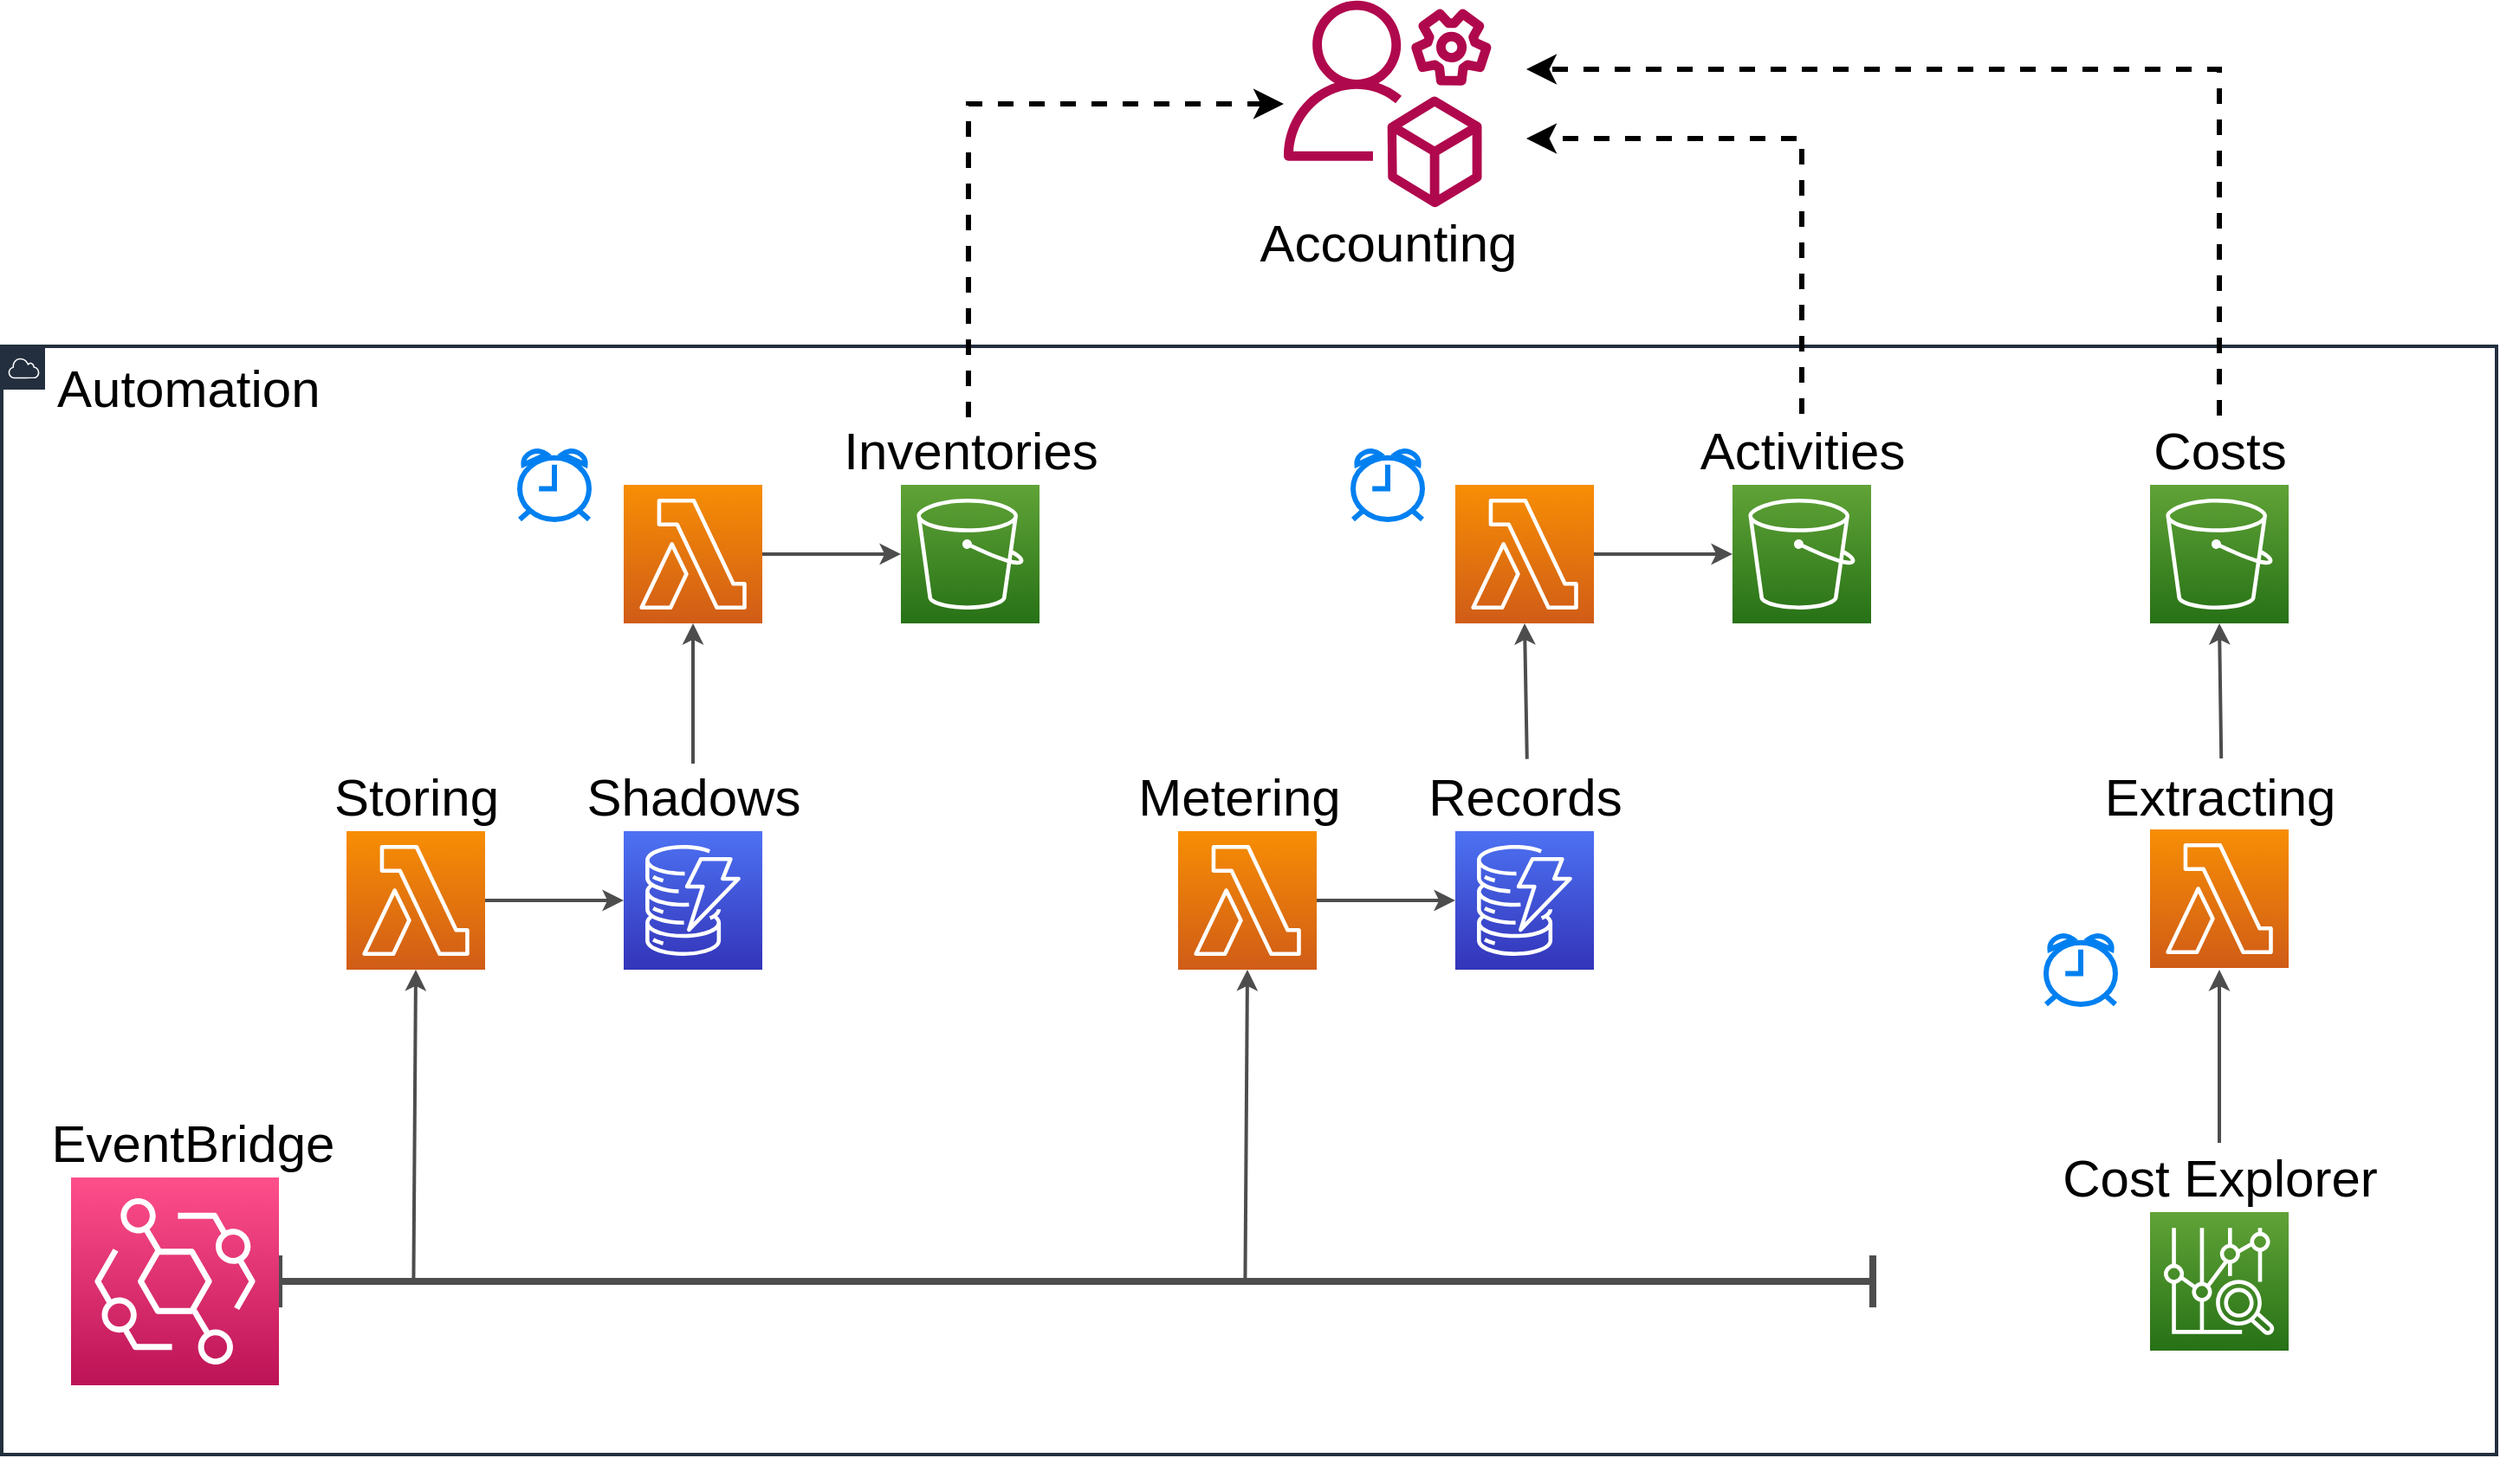 <mxfile version="20.8.16" type="device"><diagram id="Ht1M8jgEwFfnCIfOTk4-" name="Page-1"><mxGraphModel dx="1026" dy="743" grid="1" gridSize="10" guides="1" tooltips="1" connect="1" arrows="1" fold="1" page="1" pageScale="1" pageWidth="1600" pageHeight="900" background="#FFFFFF" math="0" shadow="0"><root><mxCell id="0"/><mxCell id="1" parent="0"/><mxCell id="lNVfGLFAs1jdNbvyQik3-2" value="&lt;font style=&quot;font-size: 30px;&quot;&gt;Automation&lt;/font&gt;" style="points=[[0,0],[0.25,0],[0.5,0],[0.75,0],[1,0],[1,0.25],[1,0.5],[1,0.75],[1,1],[0.75,1],[0.5,1],[0.25,1],[0,1],[0,0.75],[0,0.5],[0,0.25]];outlineConnect=0;gradientColor=none;html=1;whiteSpace=wrap;fontSize=30;fontStyle=0;container=0;pointerEvents=0;collapsible=0;recursiveResize=0;shape=mxgraph.aws4.group;grIcon=mxgraph.aws4.group_aws_cloud;strokeColor=#232F3E;fillColor=none;verticalAlign=top;align=left;spacingLeft=30;fontColor=#000000;dashed=0;strokeWidth=2;" parent="1" vertex="1"><mxGeometry x="80" y="240" width="1440" height="640" as="geometry"/></mxCell><mxCell id="lNVfGLFAs1jdNbvyQik3-12" value="" style="shape=crossbar;whiteSpace=wrap;html=1;rounded=1;fontSize=30;shadow=0;strokeWidth=4;strokeColor=#4D4D4D;fontColor=#000000;" parent="1" vertex="1"><mxGeometry x="240" y="765" width="920" height="30" as="geometry"/></mxCell><mxCell id="lNVfGLFAs1jdNbvyQik3-79" value="" style="endArrow=classic;html=1;rounded=0;fontSize=30;strokeColor=#4D4D4D;strokeWidth=2;entryX=0.5;entryY=1;entryDx=0;entryDy=0;entryPerimeter=0;fontColor=#000000;exitX=0.128;exitY=0.467;exitDx=0;exitDy=0;exitPerimeter=0;" parent="1" target="lNVfGLFAs1jdNbvyQik3-105" edge="1"><mxGeometry width="50" height="50" relative="1" as="geometry"><mxPoint x="317.72" y="779.01" as="sourcePoint"/><mxPoint x="557.579" y="636" as="targetPoint"/></mxGeometry></mxCell><mxCell id="lNVfGLFAs1jdNbvyQik3-105" value="" style="sketch=0;points=[[0,0,0],[0.25,0,0],[0.5,0,0],[0.75,0,0],[1,0,0],[0,1,0],[0.25,1,0],[0.5,1,0],[0.75,1,0],[1,1,0],[0,0.25,0],[0,0.5,0],[0,0.75,0],[1,0.25,0],[1,0.5,0],[1,0.75,0]];outlineConnect=0;fontColor=#000000;gradientColor=#F78E04;gradientDirection=north;fillColor=#D05C17;strokeColor=#ffffff;dashed=0;verticalLabelPosition=bottom;verticalAlign=top;align=center;html=1;fontSize=30;fontStyle=0;aspect=fixed;shape=mxgraph.aws4.resourceIcon;resIcon=mxgraph.aws4.lambda;shadow=0;" parent="1" vertex="1"><mxGeometry x="279" y="520" width="80" height="80" as="geometry"/></mxCell><mxCell id="lNVfGLFAs1jdNbvyQik3-106" value="" style="sketch=0;points=[[0,0,0],[0.25,0,0],[0.5,0,0],[0.75,0,0],[1,0,0],[0,1,0],[0.25,1,0],[0.5,1,0],[0.75,1,0],[1,1,0],[0,0.25,0],[0,0.5,0],[0,0.75,0],[1,0.25,0],[1,0.5,0],[1,0.75,0]];outlineConnect=0;fontColor=#000000;gradientColor=#F78E04;gradientDirection=north;fillColor=#D05C17;strokeColor=#ffffff;dashed=0;verticalLabelPosition=bottom;verticalAlign=top;align=center;html=1;fontSize=30;fontStyle=0;aspect=fixed;shape=mxgraph.aws4.resourceIcon;resIcon=mxgraph.aws4.lambda;shadow=0;" parent="1" vertex="1"><mxGeometry x="439" y="320" width="80" height="80" as="geometry"/></mxCell><mxCell id="lNVfGLFAs1jdNbvyQik3-113" value="" style="html=1;verticalLabelPosition=bottom;align=center;labelBackgroundColor=#ffffff;verticalAlign=top;strokeWidth=3;strokeColor=#0080F0;shadow=0;dashed=0;shape=mxgraph.ios7.icons.alarm_clock;fontSize=30;fillColor=none;fontColor=#000000;" parent="1" vertex="1"><mxGeometry x="379" y="300" width="40" height="40" as="geometry"/></mxCell><mxCell id="lNVfGLFAs1jdNbvyQik3-3" value="" style="sketch=0;points=[[0,0,0],[0.25,0,0],[0.5,0,0],[0.75,0,0],[1,0,0],[0,1,0],[0.25,1,0],[0.5,1,0],[0.75,1,0],[1,1,0],[0,0.25,0],[0,0.5,0],[0,0.75,0],[1,0.25,0],[1,0.5,0],[1,0.75,0]];outlineConnect=0;fontColor=#000000;gradientColor=#FF4F8B;gradientDirection=north;fillColor=#BC1356;strokeColor=#ffffff;dashed=0;verticalLabelPosition=bottom;verticalAlign=top;align=center;html=1;fontSize=30;fontStyle=0;aspect=fixed;shape=mxgraph.aws4.resourceIcon;resIcon=mxgraph.aws4.eventbridge;" parent="1" vertex="1"><mxGeometry x="120.0" y="720" width="120" height="120" as="geometry"/></mxCell><mxCell id="lNVfGLFAs1jdNbvyQik3-41" value="&lt;font style=&quot;font-size: 30px;&quot;&gt;EventBridge&lt;/font&gt;" style="text;html=1;resizable=0;points=[];autosize=1;align=center;verticalAlign=top;spacingTop=-4;fontSize=30;fontStyle=0;fontColor=#000000;" parent="1" vertex="1"><mxGeometry x="100.0" y="680" width="180" height="40" as="geometry"/></mxCell><mxCell id="jZqfp6MoiFv1Xp_olDQf-8" value="" style="endArrow=classic;html=1;rounded=0;fontSize=30;strokeColor=#4D4D4D;strokeWidth=2;fontColor=#000000;exitX=1;exitY=0.5;exitDx=0;exitDy=0;exitPerimeter=0;" parent="1" source="lNVfGLFAs1jdNbvyQik3-105" target="jZqfp6MoiFv1Xp_olDQf-19" edge="1"><mxGeometry width="50" height="50" relative="1" as="geometry"><mxPoint x="646" y="520" as="sourcePoint"/><mxPoint x="638" y="518" as="targetPoint"/></mxGeometry></mxCell><mxCell id="jZqfp6MoiFv1Xp_olDQf-9" value="" style="endArrow=classic;html=1;rounded=0;fontSize=30;strokeColor=#4D4D4D;strokeWidth=2;exitX=1;exitY=0.5;exitDx=0;exitDy=0;exitPerimeter=0;fontColor=#000000;entryX=0;entryY=0.5;entryDx=0;entryDy=0;entryPerimeter=0;" parent="1" source="lNVfGLFAs1jdNbvyQik3-106" target="jZqfp6MoiFv1Xp_olDQf-20" edge="1"><mxGeometry width="50" height="50" relative="1" as="geometry"><mxPoint x="967.56" y="787.99" as="sourcePoint"/><mxPoint x="959" y="360" as="targetPoint"/></mxGeometry></mxCell><mxCell id="jZqfp6MoiFv1Xp_olDQf-11" value="Shadows" style="text;html=1;resizable=0;points=[];autosize=1;align=center;verticalAlign=top;spacingTop=-4;fontSize=30;fontStyle=0;fontColor=#000000;" parent="1" vertex="1"><mxGeometry x="404" y="480" width="150" height="40" as="geometry"/></mxCell><mxCell id="jZqfp6MoiFv1Xp_olDQf-16" value="" style="edgeStyle=segmentEdgeStyle;endArrow=classic;html=1;curved=0;rounded=0;endSize=8;startSize=8;fontColor=#FFFFFF;strokeWidth=3;dashed=1;exitX=0.494;exitY=0.025;exitDx=0;exitDy=0;exitPerimeter=0;" parent="1" source="jZqfp6MoiFv1Xp_olDQf-21" target="jZqfp6MoiFv1Xp_olDQf-34" edge="1"><mxGeometry width="50" height="50" relative="1" as="geometry"><mxPoint x="1040.98" y="237" as="sourcePoint"/><mxPoint x="943.78" y="100" as="targetPoint"/><Array as="points"><mxPoint x="638" y="100"/></Array></mxGeometry></mxCell><mxCell id="jZqfp6MoiFv1Xp_olDQf-17" value="" style="edgeStyle=segmentEdgeStyle;endArrow=classic;html=1;curved=0;rounded=0;endSize=8;startSize=8;fontColor=#FFFFFF;strokeWidth=3;dashed=1;exitX=0.5;exitY=-0.025;exitDx=0;exitDy=0;exitPerimeter=0;" parent="1" source="jZqfp6MoiFv1Xp_olDQf-32" edge="1"><mxGeometry width="50" height="50" relative="1" as="geometry"><mxPoint x="1360" y="237" as="sourcePoint"/><mxPoint x="960" y="120" as="targetPoint"/><Array as="points"><mxPoint x="1119" y="120"/></Array></mxGeometry></mxCell><mxCell id="jZqfp6MoiFv1Xp_olDQf-19" value="" style="sketch=0;points=[[0,0,0],[0.25,0,0],[0.5,0,0],[0.75,0,0],[1,0,0],[0,1,0],[0.25,1,0],[0.5,1,0],[0.75,1,0],[1,1,0],[0,0.25,0],[0,0.5,0],[0,0.75,0],[1,0.25,0],[1,0.5,0],[1,0.75,0]];outlineConnect=0;fontColor=#232F3E;gradientColor=#4D72F3;gradientDirection=north;fillColor=#3334B9;strokeColor=#ffffff;dashed=0;verticalLabelPosition=bottom;verticalAlign=top;align=center;html=1;fontSize=12;fontStyle=0;aspect=fixed;shape=mxgraph.aws4.resourceIcon;resIcon=mxgraph.aws4.dynamodb;" parent="1" vertex="1"><mxGeometry x="439" y="520" width="80" height="80" as="geometry"/></mxCell><mxCell id="jZqfp6MoiFv1Xp_olDQf-20" value="" style="sketch=0;points=[[0,0,0],[0.25,0,0],[0.5,0,0],[0.75,0,0],[1,0,0],[0,1,0],[0.25,1,0],[0.5,1,0],[0.75,1,0],[1,1,0],[0,0.25,0],[0,0.5,0],[0,0.75,0],[1,0.25,0],[1,0.5,0],[1,0.75,0]];outlineConnect=0;fontColor=#232F3E;gradientColor=#60A337;gradientDirection=north;fillColor=#277116;strokeColor=#ffffff;dashed=0;verticalLabelPosition=bottom;verticalAlign=top;align=center;html=1;fontSize=12;fontStyle=0;aspect=fixed;shape=mxgraph.aws4.resourceIcon;resIcon=mxgraph.aws4.s3;" parent="1" vertex="1"><mxGeometry x="599" y="320" width="80" height="80" as="geometry"/></mxCell><mxCell id="jZqfp6MoiFv1Xp_olDQf-21" value="Inventories" style="text;html=1;resizable=0;points=[];autosize=1;align=center;verticalAlign=top;spacingTop=-4;fontSize=30;fontStyle=0;fontColor=#000000;" parent="1" vertex="1"><mxGeometry x="554" y="280" width="170" height="40" as="geometry"/></mxCell><mxCell id="jZqfp6MoiFv1Xp_olDQf-22" value="" style="endArrow=classic;html=1;rounded=0;fontSize=30;strokeColor=#4D4D4D;strokeWidth=2;exitX=0.5;exitY=0.025;exitDx=0;exitDy=0;exitPerimeter=0;fontColor=#000000;entryX=0.5;entryY=1;entryDx=0;entryDy=0;entryPerimeter=0;" parent="1" source="jZqfp6MoiFv1Xp_olDQf-11" target="lNVfGLFAs1jdNbvyQik3-106" edge="1"><mxGeometry width="50" height="50" relative="1" as="geometry"><mxPoint x="649" y="530" as="sourcePoint"/><mxPoint x="649" y="450" as="targetPoint"/></mxGeometry></mxCell><mxCell id="jZqfp6MoiFv1Xp_olDQf-23" value="" style="endArrow=classic;html=1;rounded=0;fontSize=30;strokeColor=#4D4D4D;strokeWidth=2;entryX=0.5;entryY=1;entryDx=0;entryDy=0;entryPerimeter=0;fontColor=#000000;exitX=0.128;exitY=0.467;exitDx=0;exitDy=0;exitPerimeter=0;" parent="1" target="jZqfp6MoiFv1Xp_olDQf-24" edge="1"><mxGeometry width="50" height="50" relative="1" as="geometry"><mxPoint x="797.72" y="779.01" as="sourcePoint"/><mxPoint x="1037.579" y="636" as="targetPoint"/></mxGeometry></mxCell><mxCell id="jZqfp6MoiFv1Xp_olDQf-24" value="" style="sketch=0;points=[[0,0,0],[0.25,0,0],[0.5,0,0],[0.75,0,0],[1,0,0],[0,1,0],[0.25,1,0],[0.5,1,0],[0.75,1,0],[1,1,0],[0,0.25,0],[0,0.5,0],[0,0.75,0],[1,0.25,0],[1,0.5,0],[1,0.75,0]];outlineConnect=0;fontColor=#000000;gradientColor=#F78E04;gradientDirection=north;fillColor=#D05C17;strokeColor=#ffffff;dashed=0;verticalLabelPosition=bottom;verticalAlign=top;align=center;html=1;fontSize=30;fontStyle=0;aspect=fixed;shape=mxgraph.aws4.resourceIcon;resIcon=mxgraph.aws4.lambda;shadow=0;" parent="1" vertex="1"><mxGeometry x="759" y="520" width="80" height="80" as="geometry"/></mxCell><mxCell id="jZqfp6MoiFv1Xp_olDQf-25" value="" style="sketch=0;points=[[0,0,0],[0.25,0,0],[0.5,0,0],[0.75,0,0],[1,0,0],[0,1,0],[0.25,1,0],[0.5,1,0],[0.75,1,0],[1,1,0],[0,0.25,0],[0,0.5,0],[0,0.75,0],[1,0.25,0],[1,0.5,0],[1,0.75,0]];outlineConnect=0;fontColor=#000000;gradientColor=#F78E04;gradientDirection=north;fillColor=#D05C17;strokeColor=#ffffff;dashed=0;verticalLabelPosition=bottom;verticalAlign=top;align=center;html=1;fontSize=30;fontStyle=0;aspect=fixed;shape=mxgraph.aws4.resourceIcon;resIcon=mxgraph.aws4.lambda;shadow=0;" parent="1" vertex="1"><mxGeometry x="919" y="320" width="80" height="80" as="geometry"/></mxCell><mxCell id="jZqfp6MoiFv1Xp_olDQf-26" value="" style="html=1;verticalLabelPosition=bottom;align=center;labelBackgroundColor=#ffffff;verticalAlign=top;strokeWidth=3;strokeColor=#0080F0;shadow=0;dashed=0;shape=mxgraph.ios7.icons.alarm_clock;fontSize=30;fillColor=none;fontColor=#000000;aspect=fixed;" parent="1" vertex="1"><mxGeometry x="860" y="300" width="40" height="40" as="geometry"/></mxCell><mxCell id="jZqfp6MoiFv1Xp_olDQf-27" value="" style="endArrow=classic;html=1;rounded=0;fontSize=30;strokeColor=#4D4D4D;strokeWidth=2;fontColor=#000000;exitX=1;exitY=0.5;exitDx=0;exitDy=0;exitPerimeter=0;" parent="1" source="jZqfp6MoiFv1Xp_olDQf-24" target="jZqfp6MoiFv1Xp_olDQf-30" edge="1"><mxGeometry width="50" height="50" relative="1" as="geometry"><mxPoint x="1126" y="520" as="sourcePoint"/><mxPoint x="1118" y="518" as="targetPoint"/></mxGeometry></mxCell><mxCell id="jZqfp6MoiFv1Xp_olDQf-28" value="" style="endArrow=classic;html=1;rounded=0;fontSize=30;strokeColor=#4D4D4D;strokeWidth=2;exitX=1;exitY=0.5;exitDx=0;exitDy=0;exitPerimeter=0;fontColor=#000000;entryX=0;entryY=0.5;entryDx=0;entryDy=0;entryPerimeter=0;" parent="1" source="jZqfp6MoiFv1Xp_olDQf-25" target="jZqfp6MoiFv1Xp_olDQf-31" edge="1"><mxGeometry width="50" height="50" relative="1" as="geometry"><mxPoint x="1447.56" y="787.99" as="sourcePoint"/><mxPoint x="1439" y="360" as="targetPoint"/></mxGeometry></mxCell><mxCell id="jZqfp6MoiFv1Xp_olDQf-29" value="Records" style="text;html=1;resizable=0;points=[];autosize=1;align=center;verticalAlign=top;spacingTop=-4;fontSize=30;fontStyle=0;fontColor=#000000;" parent="1" vertex="1"><mxGeometry x="889" y="480" width="140" height="40" as="geometry"/></mxCell><mxCell id="jZqfp6MoiFv1Xp_olDQf-30" value="" style="sketch=0;points=[[0,0,0],[0.25,0,0],[0.5,0,0],[0.75,0,0],[1,0,0],[0,1,0],[0.25,1,0],[0.5,1,0],[0.75,1,0],[1,1,0],[0,0.25,0],[0,0.5,0],[0,0.75,0],[1,0.25,0],[1,0.5,0],[1,0.75,0]];outlineConnect=0;fontColor=#232F3E;gradientColor=#4D72F3;gradientDirection=north;fillColor=#3334B9;strokeColor=#ffffff;dashed=0;verticalLabelPosition=bottom;verticalAlign=top;align=center;html=1;fontSize=12;fontStyle=0;aspect=fixed;shape=mxgraph.aws4.resourceIcon;resIcon=mxgraph.aws4.dynamodb;" parent="1" vertex="1"><mxGeometry x="919" y="520" width="80" height="80" as="geometry"/></mxCell><mxCell id="jZqfp6MoiFv1Xp_olDQf-31" value="" style="sketch=0;points=[[0,0,0],[0.25,0,0],[0.5,0,0],[0.75,0,0],[1,0,0],[0,1,0],[0.25,1,0],[0.5,1,0],[0.75,1,0],[1,1,0],[0,0.25,0],[0,0.5,0],[0,0.75,0],[1,0.25,0],[1,0.5,0],[1,0.75,0]];outlineConnect=0;fontColor=#232F3E;gradientColor=#60A337;gradientDirection=north;fillColor=#277116;strokeColor=#ffffff;dashed=0;verticalLabelPosition=bottom;verticalAlign=top;align=center;html=1;fontSize=12;fontStyle=0;aspect=fixed;shape=mxgraph.aws4.resourceIcon;resIcon=mxgraph.aws4.s3;" parent="1" vertex="1"><mxGeometry x="1079" y="320" width="80" height="80" as="geometry"/></mxCell><mxCell id="jZqfp6MoiFv1Xp_olDQf-32" value="Activities" style="text;html=1;resizable=0;points=[];autosize=1;align=center;verticalAlign=top;spacingTop=-4;fontSize=30;fontStyle=0;fontColor=#000000;" parent="1" vertex="1"><mxGeometry x="1049" y="280" width="140" height="40" as="geometry"/></mxCell><mxCell id="jZqfp6MoiFv1Xp_olDQf-33" value="" style="endArrow=classic;html=1;rounded=0;fontSize=30;strokeColor=#4D4D4D;strokeWidth=2;exitX=0.51;exitY=-0.042;exitDx=0;exitDy=0;exitPerimeter=0;fontColor=#000000;entryX=0.5;entryY=1;entryDx=0;entryDy=0;entryPerimeter=0;" parent="1" source="jZqfp6MoiFv1Xp_olDQf-29" target="jZqfp6MoiFv1Xp_olDQf-25" edge="1"><mxGeometry width="50" height="50" relative="1" as="geometry"><mxPoint x="1129" y="530" as="sourcePoint"/><mxPoint x="1129" y="450" as="targetPoint"/></mxGeometry></mxCell><mxCell id="jZqfp6MoiFv1Xp_olDQf-34" value="" style="sketch=0;outlineConnect=0;fontColor=#000000;gradientColor=none;fillColor=#B0084D;strokeColor=none;dashed=0;verticalLabelPosition=bottom;verticalAlign=top;align=center;html=1;fontSize=30;fontStyle=0;pointerEvents=1;shape=mxgraph.aws4.organizations_management_account;" parent="1" vertex="1"><mxGeometry x="820.0" y="40" width="120" height="120" as="geometry"/></mxCell><mxCell id="jZqfp6MoiFv1Xp_olDQf-36" value="Accounting" style="text;html=1;resizable=0;points=[];autosize=1;align=center;verticalAlign=top;spacingTop=-4;fontSize=30;fontStyle=0;fontColor=#000000;" parent="1" vertex="1"><mxGeometry x="795" y="160" width="170" height="40" as="geometry"/></mxCell><mxCell id="jZqfp6MoiFv1Xp_olDQf-38" value="Metering" style="text;html=1;resizable=0;points=[];autosize=1;align=center;verticalAlign=top;spacingTop=-4;fontSize=30;fontStyle=0;fontColor=#000000;" parent="1" vertex="1"><mxGeometry x="724" y="480" width="140" height="40" as="geometry"/></mxCell><mxCell id="jZqfp6MoiFv1Xp_olDQf-39" value="Storing" style="text;html=1;resizable=0;points=[];autosize=1;align=center;verticalAlign=top;spacingTop=-4;fontSize=30;fontStyle=0;fontColor=#000000;" parent="1" vertex="1"><mxGeometry x="259" y="480" width="120" height="40" as="geometry"/></mxCell><mxCell id="si3JcD4rtta3ya5N-G4n-2" value="" style="sketch=0;points=[[0,0,0],[0.25,0,0],[0.5,0,0],[0.75,0,0],[1,0,0],[0,1,0],[0.25,1,0],[0.5,1,0],[0.75,1,0],[1,1,0],[0,0.25,0],[0,0.5,0],[0,0.75,0],[1,0.25,0],[1,0.5,0],[1,0.75,0]];outlineConnect=0;fontColor=#232F3E;gradientColor=#60A337;gradientDirection=north;fillColor=#277116;strokeColor=#ffffff;dashed=0;verticalLabelPosition=bottom;verticalAlign=top;align=center;html=1;fontSize=12;fontStyle=0;aspect=fixed;shape=mxgraph.aws4.resourceIcon;resIcon=mxgraph.aws4.s3;" parent="1" vertex="1"><mxGeometry x="1320" y="320" width="80" height="80" as="geometry"/></mxCell><mxCell id="si3JcD4rtta3ya5N-G4n-3" value="Costs" style="text;html=1;resizable=0;points=[];autosize=1;align=center;verticalAlign=top;spacingTop=-4;fontSize=30;fontStyle=0;fontColor=#000000;" parent="1" vertex="1"><mxGeometry x="1310" y="280" width="100" height="40" as="geometry"/></mxCell><mxCell id="si3JcD4rtta3ya5N-G4n-4" value="" style="sketch=0;points=[[0,0,0],[0.25,0,0],[0.5,0,0],[0.75,0,0],[1,0,0],[0,1,0],[0.25,1,0],[0.5,1,0],[0.75,1,0],[1,1,0],[0,0.25,0],[0,0.5,0],[0,0.75,0],[1,0.25,0],[1,0.5,0],[1,0.75,0]];outlineConnect=0;fontColor=#000000;gradientColor=#F78E04;gradientDirection=north;fillColor=#D05C17;strokeColor=#ffffff;dashed=0;verticalLabelPosition=bottom;verticalAlign=top;align=center;html=1;fontSize=30;fontStyle=0;aspect=fixed;shape=mxgraph.aws4.resourceIcon;resIcon=mxgraph.aws4.lambda;shadow=0;" parent="1" vertex="1"><mxGeometry x="1320" y="519" width="80" height="80" as="geometry"/></mxCell><mxCell id="si3JcD4rtta3ya5N-G4n-5" value="" style="html=1;verticalLabelPosition=bottom;align=center;labelBackgroundColor=#ffffff;verticalAlign=top;strokeWidth=3;strokeColor=#0080F0;shadow=0;dashed=0;shape=mxgraph.ios7.icons.alarm_clock;fontSize=30;fillColor=none;fontColor=#000000;aspect=fixed;" parent="1" vertex="1"><mxGeometry x="1260" y="580" width="40" height="40" as="geometry"/></mxCell><mxCell id="si3JcD4rtta3ya5N-G4n-6" value="Extracting" style="text;html=1;resizable=0;points=[];autosize=1;align=center;verticalAlign=top;spacingTop=-4;fontSize=30;fontStyle=0;fontColor=#000000;" parent="1" vertex="1"><mxGeometry x="1280" y="480" width="160" height="40" as="geometry"/></mxCell><mxCell id="si3JcD4rtta3ya5N-G4n-7" value="" style="sketch=0;points=[[0,0,0],[0.25,0,0],[0.5,0,0],[0.75,0,0],[1,0,0],[0,1,0],[0.25,1,0],[0.5,1,0],[0.75,1,0],[1,1,0],[0,0.25,0],[0,0.5,0],[0,0.75,0],[1,0.25,0],[1,0.5,0],[1,0.75,0]];outlineConnect=0;fontColor=#232F3E;gradientColor=#60A337;gradientDirection=north;fillColor=#277116;strokeColor=#ffffff;dashed=0;verticalLabelPosition=bottom;verticalAlign=top;align=center;html=1;fontSize=12;fontStyle=0;aspect=fixed;shape=mxgraph.aws4.resourceIcon;resIcon=mxgraph.aws4.cost_explorer;" parent="1" vertex="1"><mxGeometry x="1320" y="740" width="80" height="80" as="geometry"/></mxCell><mxCell id="si3JcD4rtta3ya5N-G4n-8" value="Cost Explorer" style="text;html=1;resizable=0;points=[];autosize=1;align=center;verticalAlign=top;spacingTop=-4;fontSize=30;fontStyle=0;fontColor=#000000;" parent="1" vertex="1"><mxGeometry x="1255" y="700" width="210" height="40" as="geometry"/></mxCell><mxCell id="si3JcD4rtta3ya5N-G4n-10" value="" style="edgeStyle=segmentEdgeStyle;endArrow=classic;html=1;curved=0;rounded=0;endSize=8;startSize=8;fontColor=#FFFFFF;strokeWidth=3;dashed=1;" parent="1" source="si3JcD4rtta3ya5N-G4n-3" edge="1"><mxGeometry width="50" height="50" relative="1" as="geometry"><mxPoint x="1129" y="289" as="sourcePoint"/><mxPoint x="960" y="80" as="targetPoint"/><Array as="points"><mxPoint x="1360" y="80"/></Array></mxGeometry></mxCell><mxCell id="si3JcD4rtta3ya5N-G4n-11" value="" style="endArrow=classic;html=1;rounded=0;fontSize=30;strokeColor=#4D4D4D;strokeWidth=2;exitX=0.507;exitY=-0.05;exitDx=0;exitDy=0;exitPerimeter=0;fontColor=#000000;entryX=0.5;entryY=1;entryDx=0;entryDy=0;entryPerimeter=0;" parent="1" source="si3JcD4rtta3ya5N-G4n-6" target="si3JcD4rtta3ya5N-G4n-2" edge="1"><mxGeometry width="50" height="50" relative="1" as="geometry"><mxPoint x="970.4" y="488.32" as="sourcePoint"/><mxPoint x="969" y="410" as="targetPoint"/></mxGeometry></mxCell><mxCell id="si3JcD4rtta3ya5N-G4n-12" value="" style="endArrow=classic;html=1;rounded=0;fontSize=30;strokeColor=#4D4D4D;strokeWidth=2;exitX=0.5;exitY=0;exitDx=0;exitDy=0;exitPerimeter=0;fontColor=#000000;" parent="1" source="si3JcD4rtta3ya5N-G4n-8" edge="1"><mxGeometry width="50" height="50" relative="1" as="geometry"><mxPoint x="1371.05" y="487" as="sourcePoint"/><mxPoint x="1360" y="600" as="targetPoint"/></mxGeometry></mxCell></root></mxGraphModel></diagram></mxfile>